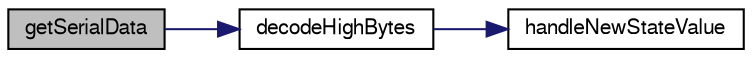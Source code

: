 digraph "getSerialData"
{
  edge [fontname="FreeSans",fontsize="10",labelfontname="FreeSans",labelfontsize="10"];
  node [fontname="FreeSans",fontsize="10",shape=record];
  rankdir="LR";
  Node1 [label="getSerialData",height=0.2,width=0.4,color="black", fillcolor="grey75", style="filled", fontcolor="black"];
  Node1 -> Node2 [color="midnightblue",fontsize="10",style="solid",fontname="FreeSans"];
  Node2 [label="decodeHighBytes",height=0.2,width=0.4,color="black", fillcolor="white", style="filled",URL="$decawave__anchorless__communication_8c.html#abaec7d576f1cbe7a65932810eebfa03e",tooltip="Function for decoding the high bytes of received serial data and saving the message. "];
  Node2 -> Node3 [color="midnightblue",fontsize="10",style="solid",fontname="FreeSans"];
  Node3 [label="handleNewStateValue",height=0.2,width=0.4,color="black", fillcolor="white", style="filled",URL="$decawave__anchorless__communication_8c.html#a910d30be78da3d9d74bfaeedfb27aaf8",tooltip="Function that is called when over the serial a new state value from a remote node is received..."];
}
